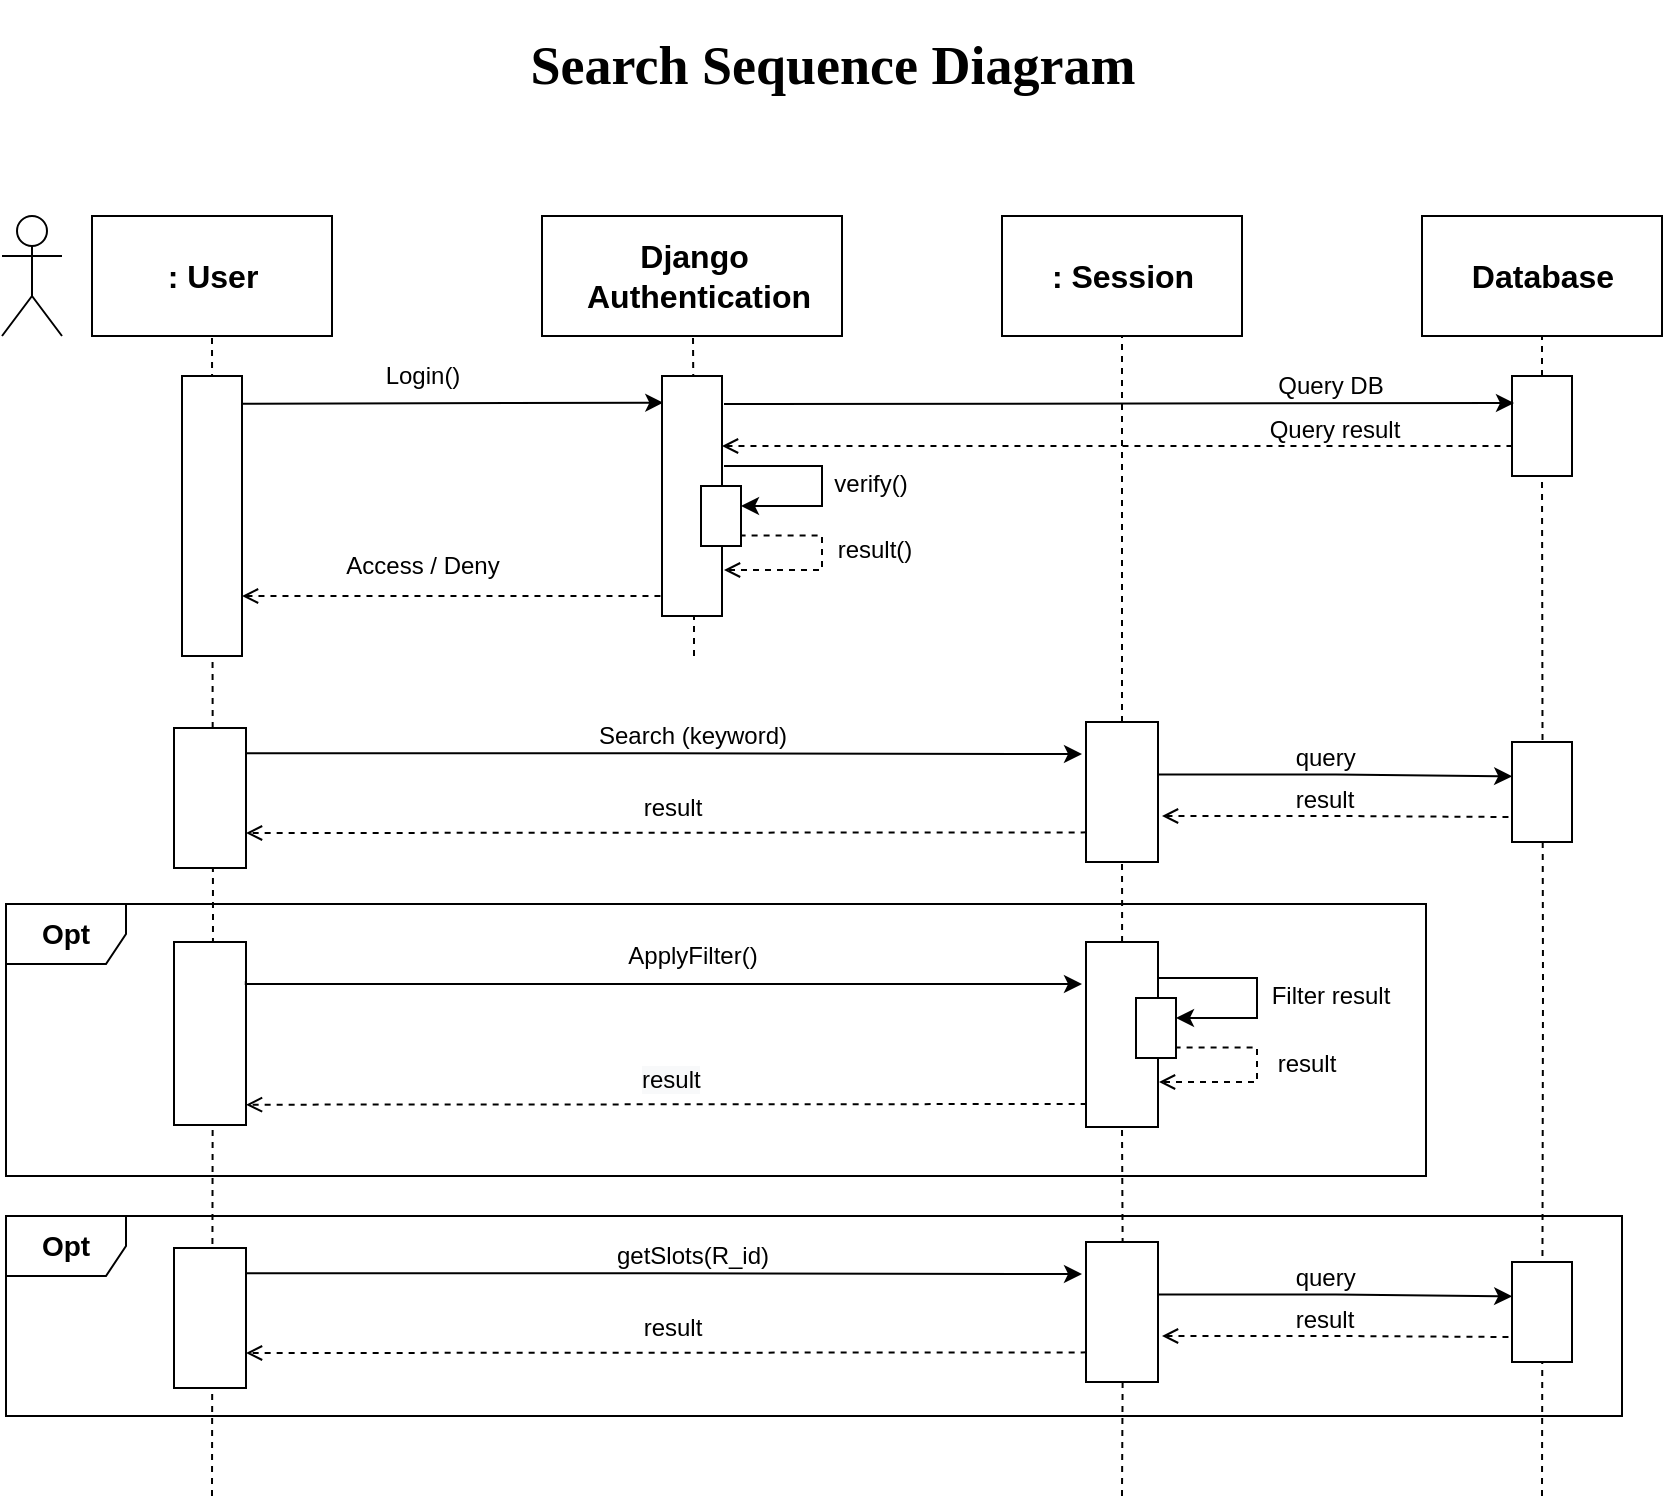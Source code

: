 <mxfile version="15.4.0" type="device"><diagram id="VyHZDdp-L2-DSAfwTQTP" name="Page-1"><mxGraphModel dx="1730" dy="998" grid="1" gridSize="10" guides="1" tooltips="1" connect="1" arrows="1" fold="1" page="1" pageScale="1" pageWidth="1169" pageHeight="827" math="0" shadow="0"><root><mxCell id="0"/><mxCell id="1" parent="0"/><mxCell id="VGIvKHeXZUPFKU7y6O48-12" value="&lt;b&gt;&lt;font style=&quot;font-size: 14px&quot;&gt;Opt&lt;/font&gt;&lt;/b&gt;" style="shape=umlFrame;whiteSpace=wrap;html=1;" parent="1" vertex="1"><mxGeometry x="172" y="644" width="808" height="100" as="geometry"/></mxCell><mxCell id="w-RiYbgVNFlIglZ_z7x8-79" value="&lt;b&gt;&lt;font style=&quot;font-size: 14px&quot;&gt;Opt&lt;/font&gt;&lt;/b&gt;" style="shape=umlFrame;whiteSpace=wrap;html=1;" parent="1" vertex="1"><mxGeometry x="172" y="488" width="710" height="136" as="geometry"/></mxCell><mxCell id="w-RiYbgVNFlIglZ_z7x8-1" value="" style="shape=umlActor;verticalLabelPosition=bottom;verticalAlign=top;html=1;outlineConnect=0;" parent="1" vertex="1"><mxGeometry x="170" y="144" width="30" height="60" as="geometry"/></mxCell><mxCell id="w-RiYbgVNFlIglZ_z7x8-3" value="" style="rounded=0;whiteSpace=wrap;html=1;" parent="1" vertex="1"><mxGeometry x="215" y="144" width="120" height="60" as="geometry"/></mxCell><mxCell id="w-RiYbgVNFlIglZ_z7x8-4" value="&lt;span style=&quot;font-size: 16px&quot;&gt;&lt;b&gt;: User&lt;/b&gt;&lt;/span&gt;" style="text;html=1;align=center;verticalAlign=middle;resizable=0;points=[];autosize=1;strokeColor=none;fillColor=none;" parent="1" vertex="1"><mxGeometry x="245" y="164" width="60" height="20" as="geometry"/></mxCell><mxCell id="w-RiYbgVNFlIglZ_z7x8-5" value="" style="endArrow=none;dashed=1;html=1;rounded=0;edgeStyle=orthogonalEdgeStyle;entryX=0.5;entryY=1;entryDx=0;entryDy=0;strokeWidth=1;strokeColor=#000000;" parent="1" target="w-RiYbgVNFlIglZ_z7x8-3" edge="1"><mxGeometry width="50" height="50" relative="1" as="geometry"><mxPoint x="275" y="784" as="sourcePoint"/><mxPoint x="274.5" y="214" as="targetPoint"/></mxGeometry></mxCell><mxCell id="w-RiYbgVNFlIglZ_z7x8-6" value="" style="rounded=0;whiteSpace=wrap;html=1;" parent="1" vertex="1"><mxGeometry x="440" y="144" width="150" height="60" as="geometry"/></mxCell><mxCell id="w-RiYbgVNFlIglZ_z7x8-7" value="&lt;span style=&quot;font-size: 16px&quot;&gt;&lt;b&gt;Django&amp;nbsp;&lt;br&gt;Authentication&lt;/b&gt;&lt;br&gt;&lt;/span&gt;" style="text;html=1;align=center;verticalAlign=middle;resizable=0;points=[];autosize=1;strokeColor=none;fillColor=none;" parent="1" vertex="1"><mxGeometry x="453" y="159" width="130" height="30" as="geometry"/></mxCell><mxCell id="w-RiYbgVNFlIglZ_z7x8-10" value="" style="endArrow=classic;html=1;rounded=0;strokeColor=#000000;strokeWidth=1;edgeStyle=orthogonalEdgeStyle;exitX=0.099;exitY=-0.006;exitDx=0;exitDy=0;entryX=0.111;entryY=0.978;entryDx=0;entryDy=0;entryPerimeter=0;exitPerimeter=0;" parent="1" source="w-RiYbgVNFlIglZ_z7x8-12" target="w-RiYbgVNFlIglZ_z7x8-21" edge="1"><mxGeometry width="50" height="50" relative="1" as="geometry"><mxPoint x="292.0" y="232.5" as="sourcePoint"/><mxPoint x="470" y="235" as="targetPoint"/><Array as="points"><mxPoint x="292" y="238"/></Array></mxGeometry></mxCell><mxCell id="w-RiYbgVNFlIglZ_z7x8-11" value="Login()" style="text;html=1;align=center;verticalAlign=middle;resizable=0;points=[];autosize=1;strokeColor=none;fillColor=none;" parent="1" vertex="1"><mxGeometry x="355" y="214" width="50" height="20" as="geometry"/></mxCell><mxCell id="w-RiYbgVNFlIglZ_z7x8-12" value="" style="whiteSpace=wrap;html=1;rotation=90;" parent="1" vertex="1"><mxGeometry x="205" y="279" width="140" height="30" as="geometry"/></mxCell><mxCell id="w-RiYbgVNFlIglZ_z7x8-14" value="" style="rounded=0;whiteSpace=wrap;html=1;" parent="1" vertex="1"><mxGeometry x="670" y="144" width="120" height="60" as="geometry"/></mxCell><mxCell id="w-RiYbgVNFlIglZ_z7x8-15" value="&lt;span style=&quot;font-size: 16px&quot;&gt;&lt;b&gt;: Session&lt;/b&gt;&lt;/span&gt;" style="text;html=1;align=center;verticalAlign=middle;resizable=0;points=[];autosize=1;strokeColor=none;fillColor=none;" parent="1" vertex="1"><mxGeometry x="685" y="164" width="90" height="20" as="geometry"/></mxCell><mxCell id="w-RiYbgVNFlIglZ_z7x8-16" value="" style="rounded=0;whiteSpace=wrap;html=1;" parent="1" vertex="1"><mxGeometry x="880" y="144" width="120" height="60" as="geometry"/></mxCell><mxCell id="w-RiYbgVNFlIglZ_z7x8-17" value="&lt;span style=&quot;font-size: 16px&quot;&gt;&lt;b&gt;Database&lt;/b&gt;&lt;/span&gt;" style="text;html=1;align=center;verticalAlign=middle;resizable=0;points=[];autosize=1;strokeColor=none;fillColor=none;" parent="1" vertex="1"><mxGeometry x="895" y="164" width="90" height="20" as="geometry"/></mxCell><mxCell id="w-RiYbgVNFlIglZ_z7x8-18" value="" style="endArrow=none;dashed=1;html=1;rounded=0;strokeColor=#000000;strokeWidth=1;edgeStyle=orthogonalEdgeStyle;entryX=0.5;entryY=1;entryDx=0;entryDy=0;startArrow=none;" parent="1" source="w-RiYbgVNFlIglZ_z7x8-48" target="w-RiYbgVNFlIglZ_z7x8-14" edge="1"><mxGeometry width="50" height="50" relative="1" as="geometry"><mxPoint x="730" y="584" as="sourcePoint"/><mxPoint x="770" y="234" as="targetPoint"/></mxGeometry></mxCell><mxCell id="w-RiYbgVNFlIglZ_z7x8-19" value="" style="endArrow=none;dashed=1;html=1;rounded=0;strokeColor=#000000;strokeWidth=1;edgeStyle=orthogonalEdgeStyle;entryX=0.5;entryY=1;entryDx=0;entryDy=0;startArrow=none;" parent="1" source="w-RiYbgVNFlIglZ_z7x8-27" target="w-RiYbgVNFlIglZ_z7x8-16" edge="1"><mxGeometry width="50" height="50" relative="1" as="geometry"><mxPoint x="940" y="574" as="sourcePoint"/><mxPoint x="940" y="214" as="targetPoint"/></mxGeometry></mxCell><mxCell id="w-RiYbgVNFlIglZ_z7x8-25" value="Query DB" style="text;html=1;align=center;verticalAlign=middle;resizable=0;points=[];autosize=1;strokeColor=none;fillColor=none;" parent="1" vertex="1"><mxGeometry x="799" y="219" width="70" height="20" as="geometry"/></mxCell><mxCell id="w-RiYbgVNFlIglZ_z7x8-27" value="" style="whiteSpace=wrap;html=1;rotation=90;" parent="1" vertex="1"><mxGeometry x="915" y="234" width="50" height="30" as="geometry"/></mxCell><mxCell id="w-RiYbgVNFlIglZ_z7x8-30" value="" style="endArrow=none;dashed=1;html=1;rounded=0;strokeColor=#000000;strokeWidth=1;edgeStyle=orthogonalEdgeStyle;endFill=0;entryX=0.5;entryY=1;entryDx=0;entryDy=0;startArrow=open;startFill=0;" parent="1" edge="1"><mxGeometry width="50" height="50" relative="1" as="geometry"><mxPoint x="530" y="259" as="sourcePoint"/><mxPoint x="925" y="259" as="targetPoint"/><Array as="points"><mxPoint x="530" y="259"/></Array></mxGeometry></mxCell><mxCell id="w-RiYbgVNFlIglZ_z7x8-31" value="" style="endArrow=classic;html=1;rounded=0;strokeColor=#000000;strokeWidth=1;edgeStyle=orthogonalEdgeStyle;entryX=0.25;entryY=1;entryDx=0;entryDy=0;" parent="1" edge="1"><mxGeometry width="50" height="50" relative="1" as="geometry"><mxPoint x="531" y="238" as="sourcePoint"/><mxPoint x="926" y="237.5" as="targetPoint"/><Array as="points"><mxPoint x="531" y="238"/><mxPoint x="729" y="238"/></Array></mxGeometry></mxCell><mxCell id="w-RiYbgVNFlIglZ_z7x8-32" value="Query result" style="text;html=1;align=center;verticalAlign=middle;resizable=0;points=[];autosize=1;strokeColor=none;fillColor=none;" parent="1" vertex="1"><mxGeometry x="796" y="241" width="80" height="20" as="geometry"/></mxCell><mxCell id="w-RiYbgVNFlIglZ_z7x8-36" value="" style="endArrow=none;dashed=1;html=1;rounded=0;strokeColor=#000000;strokeWidth=1;edgeStyle=orthogonalEdgeStyle;endFill=0;startArrow=open;startFill=0;entryX=0.909;entryY=1;entryDx=0;entryDy=0;entryPerimeter=0;" parent="1" edge="1"><mxGeometry width="50" height="50" relative="1" as="geometry"><mxPoint x="290" y="334" as="sourcePoint"/><mxPoint x="500" y="333.99" as="targetPoint"/><Array as="points"/></mxGeometry></mxCell><mxCell id="w-RiYbgVNFlIglZ_z7x8-39" value="" style="endArrow=classic;html=1;rounded=0;strokeColor=#000000;strokeWidth=1;edgeStyle=orthogonalEdgeStyle;entryX=0.5;entryY=0;entryDx=0;entryDy=0;" parent="1" edge="1"><mxGeometry width="50" height="50" relative="1" as="geometry"><mxPoint x="531" y="269" as="sourcePoint"/><mxPoint x="539.5" y="289" as="targetPoint"/><Array as="points"><mxPoint x="580" y="269"/><mxPoint x="580" y="289"/></Array></mxGeometry></mxCell><mxCell id="w-RiYbgVNFlIglZ_z7x8-40" value="verify()" style="text;html=1;align=center;verticalAlign=middle;resizable=0;points=[];autosize=1;strokeColor=none;fillColor=none;" parent="1" vertex="1"><mxGeometry x="579" y="268" width="50" height="20" as="geometry"/></mxCell><mxCell id="w-RiYbgVNFlIglZ_z7x8-41" value="" style="endArrow=open;dashed=1;html=1;rounded=0;strokeColor=#000000;strokeWidth=1;edgeStyle=orthogonalEdgeStyle;exitX=0.924;exitY=0.035;exitDx=0;exitDy=0;exitPerimeter=0;endFill=0;" parent="1" edge="1"><mxGeometry width="50" height="50" relative="1" as="geometry"><mxPoint x="538.8" y="303.72" as="sourcePoint"/><mxPoint x="531" y="321" as="targetPoint"/><Array as="points"><mxPoint x="580" y="304"/><mxPoint x="580" y="321"/></Array></mxGeometry></mxCell><mxCell id="w-RiYbgVNFlIglZ_z7x8-42" value="result()" style="text;html=1;align=center;verticalAlign=middle;resizable=0;points=[];autosize=1;strokeColor=none;fillColor=none;" parent="1" vertex="1"><mxGeometry x="581" y="301" width="50" height="20" as="geometry"/></mxCell><mxCell id="w-RiYbgVNFlIglZ_z7x8-43" value="Access / Deny" style="text;html=1;align=center;verticalAlign=middle;resizable=0;points=[];autosize=1;strokeColor=none;fillColor=none;" parent="1" vertex="1"><mxGeometry x="335" y="309" width="90" height="20" as="geometry"/></mxCell><mxCell id="w-RiYbgVNFlIglZ_z7x8-44" value="" style="endArrow=none;dashed=1;html=1;rounded=0;strokeColor=#000000;strokeWidth=1;edgeStyle=orthogonalEdgeStyle;entryX=0.5;entryY=1;entryDx=0;entryDy=0;endFill=0;startArrow=none;startFill=0;" parent="1" edge="1"><mxGeometry width="50" height="50" relative="1" as="geometry"><mxPoint x="516" y="364" as="sourcePoint"/><mxPoint x="515.5" y="204" as="targetPoint"/><Array as="points"><mxPoint x="516" y="284"/></Array></mxGeometry></mxCell><mxCell id="w-RiYbgVNFlIglZ_z7x8-21" value="" style="whiteSpace=wrap;html=1;rotation=90;" parent="1" vertex="1"><mxGeometry x="455" y="269" width="120" height="30" as="geometry"/></mxCell><mxCell id="w-RiYbgVNFlIglZ_z7x8-37" value="" style="whiteSpace=wrap;html=1;rotation=90;" parent="1" vertex="1"><mxGeometry x="514.5" y="284" width="30" height="20" as="geometry"/></mxCell><mxCell id="w-RiYbgVNFlIglZ_z7x8-45" value="" style="endArrow=none;dashed=1;html=1;rounded=0;strokeColor=#000000;strokeWidth=1;edgeStyle=orthogonalEdgeStyle;entryX=1;entryY=0.5;entryDx=0;entryDy=0;" parent="1" target="w-RiYbgVNFlIglZ_z7x8-27" edge="1"><mxGeometry width="50" height="50" relative="1" as="geometry"><mxPoint x="940" y="784" as="sourcePoint"/><mxPoint x="660" y="284" as="targetPoint"/></mxGeometry></mxCell><mxCell id="w-RiYbgVNFlIglZ_z7x8-46" value="" style="endArrow=classic;html=1;rounded=0;strokeColor=#000000;strokeWidth=1;edgeStyle=orthogonalEdgeStyle;exitX=0.18;exitY=-0.011;exitDx=0;exitDy=0;exitPerimeter=0;" parent="1" source="w-RiYbgVNFlIglZ_z7x8-56" edge="1"><mxGeometry width="50" height="50" relative="1" as="geometry"><mxPoint x="300" y="413" as="sourcePoint"/><mxPoint x="710" y="413" as="targetPoint"/></mxGeometry></mxCell><mxCell id="w-RiYbgVNFlIglZ_z7x8-47" value="Search (keyword)" style="text;html=1;align=center;verticalAlign=middle;resizable=0;points=[];autosize=1;strokeColor=none;fillColor=none;" parent="1" vertex="1"><mxGeometry x="460" y="394" width="110" height="20" as="geometry"/></mxCell><mxCell id="w-RiYbgVNFlIglZ_z7x8-48" value="" style="whiteSpace=wrap;html=1;rotation=90;" parent="1" vertex="1"><mxGeometry x="695" y="414" width="70" height="36" as="geometry"/></mxCell><mxCell id="w-RiYbgVNFlIglZ_z7x8-49" value="" style="endArrow=none;dashed=1;html=1;rounded=0;strokeColor=#000000;strokeWidth=1;edgeStyle=orthogonalEdgeStyle;entryX=1;entryY=0.5;entryDx=0;entryDy=0;startArrow=none;" parent="1" source="w-RiYbgVNFlIglZ_z7x8-58" target="w-RiYbgVNFlIglZ_z7x8-48" edge="1"><mxGeometry width="50" height="50" relative="1" as="geometry"><mxPoint x="730" y="584" as="sourcePoint"/><mxPoint x="730" y="494" as="targetPoint"/></mxGeometry></mxCell><mxCell id="w-RiYbgVNFlIglZ_z7x8-51" value="" style="endArrow=classic;html=1;rounded=0;strokeColor=#000000;strokeWidth=1;edgeStyle=orthogonalEdgeStyle;entryX=0.343;entryY=0.997;entryDx=0;entryDy=0;entryPerimeter=0;exitX=0.375;exitY=-0.006;exitDx=0;exitDy=0;exitPerimeter=0;" parent="1" source="w-RiYbgVNFlIglZ_z7x8-48" edge="1"><mxGeometry width="50" height="50" relative="1" as="geometry"><mxPoint x="750" y="424" as="sourcePoint"/><mxPoint x="925.09" y="424.15" as="targetPoint"/><Array as="points"><mxPoint x="837" y="423"/></Array></mxGeometry></mxCell><mxCell id="w-RiYbgVNFlIglZ_z7x8-52" value="query&amp;nbsp;" style="text;html=1;align=center;verticalAlign=middle;resizable=0;points=[];autosize=1;strokeColor=none;fillColor=none;" parent="1" vertex="1"><mxGeometry x="808" y="405" width="50" height="20" as="geometry"/></mxCell><mxCell id="w-RiYbgVNFlIglZ_z7x8-53" value="" style="endArrow=none;dashed=1;html=1;rounded=0;strokeColor=#000000;strokeWidth=1;edgeStyle=orthogonalEdgeStyle;startArrow=open;startFill=0;entryX=0.75;entryY=1;entryDx=0;entryDy=0;" parent="1" target="w-RiYbgVNFlIglZ_z7x8-65" edge="1"><mxGeometry width="50" height="50" relative="1" as="geometry"><mxPoint x="750" y="444" as="sourcePoint"/><mxPoint x="920" y="444" as="targetPoint"/><Array as="points"><mxPoint x="838" y="444"/><mxPoint x="925" y="445"/></Array></mxGeometry></mxCell><mxCell id="w-RiYbgVNFlIglZ_z7x8-54" value="result" style="text;html=1;align=center;verticalAlign=middle;resizable=0;points=[];autosize=1;strokeColor=none;fillColor=none;" parent="1" vertex="1"><mxGeometry x="806" y="426" width="50" height="20" as="geometry"/></mxCell><mxCell id="w-RiYbgVNFlIglZ_z7x8-55" value="" style="endArrow=open;dashed=1;html=1;rounded=0;strokeColor=#000000;strokeWidth=1;edgeStyle=orthogonalEdgeStyle;startArrow=none;startFill=0;endFill=0;entryX=0.75;entryY=0;entryDx=0;entryDy=0;exitX=0.788;exitY=0.991;exitDx=0;exitDy=0;exitPerimeter=0;" parent="1" source="w-RiYbgVNFlIglZ_z7x8-48" target="w-RiYbgVNFlIglZ_z7x8-56" edge="1"><mxGeometry width="50" height="50" relative="1" as="geometry"><mxPoint x="710" y="454" as="sourcePoint"/><mxPoint x="290" y="454" as="targetPoint"/><Array as="points"><mxPoint x="710" y="452"/></Array></mxGeometry></mxCell><mxCell id="w-RiYbgVNFlIglZ_z7x8-56" value="" style="whiteSpace=wrap;html=1;rotation=90;" parent="1" vertex="1"><mxGeometry x="239" y="417" width="70" height="36" as="geometry"/></mxCell><mxCell id="w-RiYbgVNFlIglZ_z7x8-57" value="result" style="text;html=1;align=center;verticalAlign=middle;resizable=0;points=[];autosize=1;strokeColor=none;fillColor=none;" parent="1" vertex="1"><mxGeometry x="480" y="430" width="50" height="20" as="geometry"/></mxCell><mxCell id="w-RiYbgVNFlIglZ_z7x8-58" value="" style="whiteSpace=wrap;html=1;rotation=90;" parent="1" vertex="1"><mxGeometry x="683.75" y="535.25" width="92.5" height="36" as="geometry"/></mxCell><mxCell id="w-RiYbgVNFlIglZ_z7x8-59" value="" style="endArrow=none;dashed=1;html=1;rounded=0;strokeColor=#000000;strokeWidth=1;edgeStyle=orthogonalEdgeStyle;entryX=1;entryY=0.5;entryDx=0;entryDy=0;" parent="1" target="w-RiYbgVNFlIglZ_z7x8-58" edge="1"><mxGeometry width="50" height="50" relative="1" as="geometry"><mxPoint x="730" y="784" as="sourcePoint"/><mxPoint x="730" y="467.0" as="targetPoint"/></mxGeometry></mxCell><mxCell id="w-RiYbgVNFlIglZ_z7x8-60" value="" style="whiteSpace=wrap;html=1;rotation=90;" parent="1" vertex="1"><mxGeometry x="228.25" y="534.75" width="91.5" height="36" as="geometry"/></mxCell><mxCell id="w-RiYbgVNFlIglZ_z7x8-62" value="" style="endArrow=classic;html=1;rounded=0;strokeColor=#000000;strokeWidth=1;edgeStyle=orthogonalEdgeStyle;exitX=0.213;exitY=0.002;exitDx=0;exitDy=0;exitPerimeter=0;" parent="1" source="w-RiYbgVNFlIglZ_z7x8-60" edge="1"><mxGeometry width="50" height="50" relative="1" as="geometry"><mxPoint x="570" y="454" as="sourcePoint"/><mxPoint x="710" y="528" as="targetPoint"/><Array as="points"><mxPoint x="292" y="528"/></Array></mxGeometry></mxCell><mxCell id="w-RiYbgVNFlIglZ_z7x8-63" value="ApplyFilter()" style="text;html=1;align=center;verticalAlign=middle;resizable=0;points=[];autosize=1;strokeColor=none;fillColor=none;" parent="1" vertex="1"><mxGeometry x="475" y="504" width="80" height="20" as="geometry"/></mxCell><mxCell id="w-RiYbgVNFlIglZ_z7x8-64" value="" style="endArrow=open;dashed=1;html=1;rounded=0;strokeColor=#000000;strokeWidth=1;edgeStyle=orthogonalEdgeStyle;startArrow=none;startFill=0;endFill=0;entryX=0.75;entryY=0;entryDx=0;entryDy=0;exitX=0.788;exitY=0.991;exitDx=0;exitDy=0;exitPerimeter=0;" parent="1" edge="1"><mxGeometry width="50" height="50" relative="1" as="geometry"><mxPoint x="712.324" y="588.0" as="sourcePoint"/><mxPoint x="292.0" y="588.34" as="targetPoint"/><Array as="points"><mxPoint x="710" y="587.84"/></Array></mxGeometry></mxCell><mxCell id="w-RiYbgVNFlIglZ_z7x8-65" value="" style="whiteSpace=wrap;html=1;rotation=90;" parent="1" vertex="1"><mxGeometry x="915" y="417" width="50" height="30" as="geometry"/></mxCell><mxCell id="w-RiYbgVNFlIglZ_z7x8-68" value="" style="endArrow=classic;html=1;rounded=0;strokeColor=#000000;strokeWidth=1;edgeStyle=orthogonalEdgeStyle;entryX=0.5;entryY=0;entryDx=0;entryDy=0;" parent="1" edge="1"><mxGeometry width="50" height="50" relative="1" as="geometry"><mxPoint x="748.5" y="525" as="sourcePoint"/><mxPoint x="757" y="545" as="targetPoint"/><Array as="points"><mxPoint x="797.5" y="525"/><mxPoint x="797.5" y="545"/></Array></mxGeometry></mxCell><mxCell id="w-RiYbgVNFlIglZ_z7x8-69" value="Filter result" style="text;html=1;align=center;verticalAlign=middle;resizable=0;points=[];autosize=1;strokeColor=none;fillColor=none;" parent="1" vertex="1"><mxGeometry x="799" y="524" width="70" height="20" as="geometry"/></mxCell><mxCell id="w-RiYbgVNFlIglZ_z7x8-70" value="" style="endArrow=open;dashed=1;html=1;rounded=0;strokeColor=#000000;strokeWidth=1;edgeStyle=orthogonalEdgeStyle;exitX=0.924;exitY=0.035;exitDx=0;exitDy=0;exitPerimeter=0;endFill=0;" parent="1" edge="1"><mxGeometry width="50" height="50" relative="1" as="geometry"><mxPoint x="756.3" y="559.72" as="sourcePoint"/><mxPoint x="748.5" y="577" as="targetPoint"/><Array as="points"><mxPoint x="797.5" y="560"/><mxPoint x="797.5" y="577"/></Array></mxGeometry></mxCell><mxCell id="w-RiYbgVNFlIglZ_z7x8-71" value="result" style="text;html=1;align=center;verticalAlign=middle;resizable=0;points=[];autosize=1;strokeColor=none;fillColor=none;" parent="1" vertex="1"><mxGeometry x="797" y="558" width="50" height="20" as="geometry"/></mxCell><mxCell id="w-RiYbgVNFlIglZ_z7x8-72" value="" style="whiteSpace=wrap;html=1;rotation=90;" parent="1" vertex="1"><mxGeometry x="732" y="540" width="30" height="20" as="geometry"/></mxCell><mxCell id="w-RiYbgVNFlIglZ_z7x8-73" value="&lt;span style=&quot;color: rgb(0, 0, 0); font-family: helvetica; font-size: 12px; font-style: normal; font-weight: 400; letter-spacing: normal; text-align: center; text-indent: 0px; text-transform: none; word-spacing: 0px; background-color: rgb(248, 249, 250); display: inline; float: none;&quot;&gt;result&lt;/span&gt;" style="text;whiteSpace=wrap;html=1;" parent="1" vertex="1"><mxGeometry x="488" y="562" width="60" height="30" as="geometry"/></mxCell><mxCell id="w-RiYbgVNFlIglZ_z7x8-80" value="&lt;h1&gt;&lt;b&gt;&lt;font style=&quot;font-size: 27px&quot; face=&quot;Times New Roman&quot;&gt;Search Sequence Diagram&lt;/font&gt;&lt;/b&gt;&lt;/h1&gt;" style="text;html=1;align=center;verticalAlign=middle;resizable=0;points=[];autosize=1;strokeColor=none;fillColor=none;" parent="1" vertex="1"><mxGeometry x="425" y="44" width="320" height="50" as="geometry"/></mxCell><mxCell id="VGIvKHeXZUPFKU7y6O48-1" value="" style="endArrow=classic;html=1;rounded=0;strokeColor=#000000;strokeWidth=1;edgeStyle=orthogonalEdgeStyle;exitX=0.18;exitY=-0.011;exitDx=0;exitDy=0;exitPerimeter=0;" parent="1" source="VGIvKHeXZUPFKU7y6O48-9" edge="1"><mxGeometry width="50" height="50" relative="1" as="geometry"><mxPoint x="300" y="673" as="sourcePoint"/><mxPoint x="710" y="673" as="targetPoint"/></mxGeometry></mxCell><mxCell id="VGIvKHeXZUPFKU7y6O48-2" value="getSlots(R_id)" style="text;html=1;align=center;verticalAlign=middle;resizable=0;points=[];autosize=1;strokeColor=none;fillColor=none;" parent="1" vertex="1"><mxGeometry x="470" y="654" width="90" height="20" as="geometry"/></mxCell><mxCell id="VGIvKHeXZUPFKU7y6O48-3" value="" style="whiteSpace=wrap;html=1;rotation=90;" parent="1" vertex="1"><mxGeometry x="695" y="674" width="70" height="36" as="geometry"/></mxCell><mxCell id="VGIvKHeXZUPFKU7y6O48-4" value="" style="endArrow=classic;html=1;rounded=0;strokeColor=#000000;strokeWidth=1;edgeStyle=orthogonalEdgeStyle;entryX=0.343;entryY=0.997;entryDx=0;entryDy=0;entryPerimeter=0;exitX=0.375;exitY=-0.006;exitDx=0;exitDy=0;exitPerimeter=0;" parent="1" source="VGIvKHeXZUPFKU7y6O48-3" edge="1"><mxGeometry width="50" height="50" relative="1" as="geometry"><mxPoint x="750" y="684" as="sourcePoint"/><mxPoint x="925.09" y="684.15" as="targetPoint"/><Array as="points"><mxPoint x="837" y="683"/></Array></mxGeometry></mxCell><mxCell id="VGIvKHeXZUPFKU7y6O48-5" value="query&amp;nbsp;" style="text;html=1;align=center;verticalAlign=middle;resizable=0;points=[];autosize=1;strokeColor=none;fillColor=none;" parent="1" vertex="1"><mxGeometry x="808" y="665" width="50" height="20" as="geometry"/></mxCell><mxCell id="VGIvKHeXZUPFKU7y6O48-6" value="" style="endArrow=none;dashed=1;html=1;rounded=0;strokeColor=#000000;strokeWidth=1;edgeStyle=orthogonalEdgeStyle;startArrow=open;startFill=0;entryX=0.75;entryY=1;entryDx=0;entryDy=0;" parent="1" target="VGIvKHeXZUPFKU7y6O48-11" edge="1"><mxGeometry width="50" height="50" relative="1" as="geometry"><mxPoint x="750" y="704" as="sourcePoint"/><mxPoint x="920" y="704" as="targetPoint"/><Array as="points"><mxPoint x="838" y="704"/><mxPoint x="925" y="705"/></Array></mxGeometry></mxCell><mxCell id="VGIvKHeXZUPFKU7y6O48-7" value="result" style="text;html=1;align=center;verticalAlign=middle;resizable=0;points=[];autosize=1;strokeColor=none;fillColor=none;" parent="1" vertex="1"><mxGeometry x="806" y="686" width="50" height="20" as="geometry"/></mxCell><mxCell id="VGIvKHeXZUPFKU7y6O48-8" value="" style="endArrow=open;dashed=1;html=1;rounded=0;strokeColor=#000000;strokeWidth=1;edgeStyle=orthogonalEdgeStyle;startArrow=none;startFill=0;endFill=0;entryX=0.75;entryY=0;entryDx=0;entryDy=0;exitX=0.788;exitY=0.991;exitDx=0;exitDy=0;exitPerimeter=0;" parent="1" source="VGIvKHeXZUPFKU7y6O48-3" target="VGIvKHeXZUPFKU7y6O48-9" edge="1"><mxGeometry width="50" height="50" relative="1" as="geometry"><mxPoint x="710" y="714" as="sourcePoint"/><mxPoint x="290" y="714" as="targetPoint"/><Array as="points"><mxPoint x="710" y="712"/></Array></mxGeometry></mxCell><mxCell id="VGIvKHeXZUPFKU7y6O48-9" value="" style="whiteSpace=wrap;html=1;rotation=90;" parent="1" vertex="1"><mxGeometry x="239" y="677" width="70" height="36" as="geometry"/></mxCell><mxCell id="VGIvKHeXZUPFKU7y6O48-10" value="result" style="text;html=1;align=center;verticalAlign=middle;resizable=0;points=[];autosize=1;strokeColor=none;fillColor=none;" parent="1" vertex="1"><mxGeometry x="480" y="690" width="50" height="20" as="geometry"/></mxCell><mxCell id="VGIvKHeXZUPFKU7y6O48-11" value="" style="whiteSpace=wrap;html=1;rotation=90;" parent="1" vertex="1"><mxGeometry x="915" y="677" width="50" height="30" as="geometry"/></mxCell></root></mxGraphModel></diagram></mxfile>